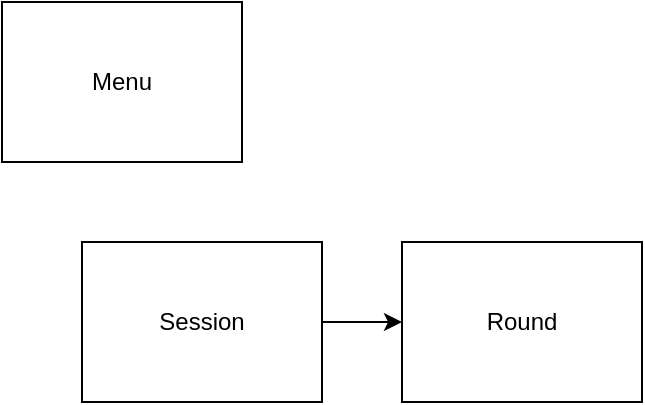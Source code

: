 <mxfile version="10.6.0" type="device"><diagram id="3zWlQwMRoMVXhTrZoTc2" name="Game Loop"><mxGraphModel dx="1394" dy="824" grid="1" gridSize="10" guides="1" tooltips="1" connect="1" arrows="1" fold="1" page="1" pageScale="1" pageWidth="1169" pageHeight="827" math="0" shadow="0"><root><mxCell id="cUaju5gq0L2pSLqwIs4p-0"/><mxCell id="cUaju5gq0L2pSLqwIs4p-1" parent="cUaju5gq0L2pSLqwIs4p-0"/><mxCell id="cUaju5gq0L2pSLqwIs4p-2" value="Menu" style="rounded=0;whiteSpace=wrap;html=1;" vertex="1" parent="cUaju5gq0L2pSLqwIs4p-1"><mxGeometry x="120" y="240" width="120" height="80" as="geometry"/></mxCell><mxCell id="cUaju5gq0L2pSLqwIs4p-6" value="" style="edgeStyle=orthogonalEdgeStyle;rounded=0;orthogonalLoop=1;jettySize=auto;html=1;" edge="1" parent="cUaju5gq0L2pSLqwIs4p-1" source="cUaju5gq0L2pSLqwIs4p-3" target="cUaju5gq0L2pSLqwIs4p-4"><mxGeometry relative="1" as="geometry"/></mxCell><mxCell id="cUaju5gq0L2pSLqwIs4p-3" value="Session" style="rounded=0;whiteSpace=wrap;html=1;" vertex="1" parent="cUaju5gq0L2pSLqwIs4p-1"><mxGeometry x="160" y="360" width="120" height="80" as="geometry"/></mxCell><mxCell id="cUaju5gq0L2pSLqwIs4p-4" value="Round" style="rounded=0;whiteSpace=wrap;html=1;" vertex="1" parent="cUaju5gq0L2pSLqwIs4p-1"><mxGeometry x="320" y="360" width="120" height="80" as="geometry"/></mxCell></root></mxGraphModel></diagram><diagram id="opCPik7V0zckVy6m0KEo" name="Code"><mxGraphModel dx="1794" dy="824" grid="1" gridSize="10" guides="0" tooltips="1" connect="1" arrows="1" fold="1" page="0" pageScale="1" pageWidth="1169" pageHeight="827" math="0" shadow="0"><root><mxCell id="0"/><mxCell id="1" parent="0"/><mxCell id="ZW4N2jzBypmSTRi-ONtt-6" style="edgeStyle=orthogonalEdgeStyle;rounded=0;orthogonalLoop=1;jettySize=auto;html=1;fontFamily=Lucida Console;endArrow=block;endFill=0;" parent="1" source="RcfZqg3NRaAu6M5S3sYr-3" target="ZW4N2jzBypmSTRi-ONtt-1" edge="1"><mxGeometry relative="1" as="geometry"/></mxCell><mxCell id="RcfZqg3NRaAu6M5S3sYr-3" value="ICharacter" style="swimlane;fontStyle=1;align=center;verticalAlign=top;childLayout=stackLayout;horizontal=1;startSize=26;horizontalStack=0;resizeParent=1;resizeParentMax=0;resizeLast=0;collapsible=1;marginBottom=0;fontFamily=Lucida Console;" parent="1" vertex="1"><mxGeometry x="440" y="320" width="320" height="104" as="geometry"/></mxCell><mxCell id="RcfZqg3NRaAu6M5S3sYr-8" value="void Initialize(IInputChannel input)" style="text;strokeColor=none;fillColor=none;align=left;verticalAlign=top;spacingLeft=4;spacingRight=4;overflow=hidden;rotatable=0;points=[[0,0.5],[1,0.5]];portConstraint=eastwest;fontFamily=Lucida Console;" parent="RcfZqg3NRaAu6M5S3sYr-3" vertex="1"><mxGeometry y="26" width="320" height="26" as="geometry"/></mxCell><mxCell id="RcfZqg3NRaAu6M5S3sYr-7" value="void ManagedUpdate()" style="text;strokeColor=none;fillColor=none;align=left;verticalAlign=top;spacingLeft=4;spacingRight=4;overflow=hidden;rotatable=0;points=[[0,0.5],[1,0.5]];portConstraint=eastwest;fontFamily=Lucida Console;" parent="RcfZqg3NRaAu6M5S3sYr-3" vertex="1"><mxGeometry y="52" width="320" height="26" as="geometry"/></mxCell><mxCell id="RcfZqg3NRaAu6M5S3sYr-9" value="void Cleanup()" style="text;strokeColor=none;fillColor=none;align=left;verticalAlign=top;spacingLeft=4;spacingRight=4;overflow=hidden;rotatable=0;points=[[0,0.5],[1,0.5]];portConstraint=eastwest;fontFamily=Lucida Console;" parent="RcfZqg3NRaAu6M5S3sYr-3" vertex="1"><mxGeometry y="78" width="320" height="26" as="geometry"/></mxCell><mxCell id="RcfZqg3NRaAu6M5S3sYr-13" style="edgeStyle=orthogonalEdgeStyle;rounded=0;orthogonalLoop=1;jettySize=auto;html=1;endArrow=block;endFill=0;fontFamily=Lucida Console;" parent="1" source="RcfZqg3NRaAu6M5S3sYr-10" target="RcfZqg3NRaAu6M5S3sYr-3" edge="1"><mxGeometry relative="1" as="geometry"/></mxCell><mxCell id="RcfZqg3NRaAu6M5S3sYr-10" value="Character" style="swimlane;fontStyle=1;align=center;verticalAlign=top;childLayout=stackLayout;horizontal=1;startSize=26;horizontalStack=0;resizeParent=1;resizeParentMax=0;resizeLast=0;collapsible=1;marginBottom=0;fontFamily=Lucida Console;" parent="1" vertex="1"><mxGeometry x="440" y="520" width="320" height="52" as="geometry"/></mxCell><mxCell id="RcfZqg3NRaAu6M5S3sYr-12" value="void Move(Vector3 delta)" style="text;strokeColor=none;fillColor=none;align=left;verticalAlign=top;spacingLeft=4;spacingRight=4;overflow=hidden;rotatable=0;points=[[0,0.5],[1,0.5]];portConstraint=eastwest;fontFamily=Lucida Console;" parent="RcfZqg3NRaAu6M5S3sYr-10" vertex="1"><mxGeometry y="26" width="320" height="26" as="geometry"/></mxCell><mxCell id="RcfZqg3NRaAu6M5S3sYr-16" value="IInputChannel" style="swimlane;fontStyle=1;align=center;verticalAlign=top;childLayout=stackLayout;horizontal=1;startSize=26;horizontalStack=0;resizeParent=1;resizeParentMax=0;resizeLast=0;collapsible=1;marginBottom=0;fontFamily=Lucida Console;" parent="1" vertex="1"><mxGeometry x="40" y="160" width="320" height="52" as="geometry"/></mxCell><mxCell id="RcfZqg3NRaAu6M5S3sYr-20" value="InputChange GetInputChange(int tick)" style="text;strokeColor=none;fillColor=none;align=left;verticalAlign=top;spacingLeft=4;spacingRight=4;overflow=hidden;rotatable=0;points=[[0,0.5],[1,0.5]];portConstraint=eastwest;fontFamily=Lucida Console;" parent="RcfZqg3NRaAu6M5S3sYr-16" vertex="1"><mxGeometry y="26" width="320" height="26" as="geometry"/></mxCell><mxCell id="RcfZqg3NRaAu6M5S3sYr-19" value="InputChange" style="swimlane;fontStyle=1;align=center;verticalAlign=top;childLayout=stackLayout;horizontal=1;startSize=26;horizontalStack=0;resizeParent=1;resizeParentMax=0;resizeLast=0;collapsible=1;marginBottom=0;fontFamily=Lucida Console;" parent="1" vertex="1"><mxGeometry x="-320" y="160" width="280" height="78" as="geometry"/></mxCell><mxCell id="RcfZqg3NRaAu6M5S3sYr-21" value="Dictionary&lt;InputAxis, float&gt; Axes;" style="text;strokeColor=none;fillColor=none;align=left;verticalAlign=top;spacingLeft=4;spacingRight=4;overflow=hidden;rotatable=0;points=[[0,0.5],[1,0.5]];portConstraint=eastwest;fontFamily=Lucida Console;" parent="RcfZqg3NRaAu6M5S3sYr-19" vertex="1"><mxGeometry y="26" width="280" height="26" as="geometry"/></mxCell><mxCell id="RcfZqg3NRaAu6M5S3sYr-29" value="Dictionary&lt;InputAction, bool&gt; Actions;" style="text;strokeColor=none;fillColor=none;align=left;verticalAlign=top;spacingLeft=4;spacingRight=4;overflow=hidden;rotatable=0;points=[[0,0.5],[1,0.5]];portConstraint=eastwest;fontFamily=Lucida Console;" parent="RcfZqg3NRaAu6M5S3sYr-19" vertex="1"><mxGeometry y="52" width="280" height="26" as="geometry"/></mxCell><mxCell id="RcfZqg3NRaAu6M5S3sYr-22" value="InputAxis" style="swimlane;fontStyle=1;align=center;verticalAlign=top;childLayout=stackLayout;horizontal=1;startSize=26;horizontalStack=0;resizeParent=1;resizeParentMax=0;resizeLast=0;collapsible=1;marginBottom=0;fontFamily=Lucida Console;" parent="1" vertex="1"><mxGeometry x="-160" y="280" width="160" height="78" as="geometry"/></mxCell><mxCell id="RcfZqg3NRaAu6M5S3sYr-23" value="Horizontal" style="text;strokeColor=none;fillColor=none;align=left;verticalAlign=top;spacingLeft=4;spacingRight=4;overflow=hidden;rotatable=0;points=[[0,0.5],[1,0.5]];portConstraint=eastwest;fontFamily=Lucida Console;" parent="RcfZqg3NRaAu6M5S3sYr-22" vertex="1"><mxGeometry y="26" width="160" height="26" as="geometry"/></mxCell><mxCell id="RcfZqg3NRaAu6M5S3sYr-25" value="Vertical" style="text;strokeColor=none;fillColor=none;align=left;verticalAlign=top;spacingLeft=4;spacingRight=4;overflow=hidden;rotatable=0;points=[[0,0.5],[1,0.5]];portConstraint=eastwest;fontFamily=Lucida Console;" parent="RcfZqg3NRaAu6M5S3sYr-22" vertex="1"><mxGeometry y="52" width="160" height="26" as="geometry"/></mxCell><mxCell id="RcfZqg3NRaAu6M5S3sYr-26" value="InputAction" style="swimlane;fontStyle=1;align=center;verticalAlign=top;childLayout=stackLayout;horizontal=1;startSize=26;horizontalStack=0;resizeParent=1;resizeParentMax=0;resizeLast=0;collapsible=1;marginBottom=0;fontFamily=Lucida Console;" parent="1" vertex="1"><mxGeometry x="-360" y="280" width="160" height="78" as="geometry"/></mxCell><mxCell id="RcfZqg3NRaAu6M5S3sYr-27" value="Jump" style="text;strokeColor=none;fillColor=none;align=left;verticalAlign=top;spacingLeft=4;spacingRight=4;overflow=hidden;rotatable=0;points=[[0,0.5],[1,0.5]];portConstraint=eastwest;fontFamily=Lucida Console;" parent="RcfZqg3NRaAu6M5S3sYr-26" vertex="1"><mxGeometry y="26" width="160" height="26" as="geometry"/></mxCell><mxCell id="RcfZqg3NRaAu6M5S3sYr-28" value="Fire" style="text;strokeColor=none;fillColor=none;align=left;verticalAlign=top;spacingLeft=4;spacingRight=4;overflow=hidden;rotatable=0;points=[[0,0.5],[1,0.5]];portConstraint=eastwest;fontFamily=Lucida Console;" parent="RcfZqg3NRaAu6M5S3sYr-26" vertex="1"><mxGeometry y="52" width="160" height="26" as="geometry"/></mxCell><mxCell id="ZW4N2jzBypmSTRi-ONtt-1" value="IEntity" style="swimlane;fontStyle=1;align=center;verticalAlign=top;childLayout=stackLayout;horizontal=1;startSize=26;horizontalStack=0;resizeParent=1;resizeParentMax=0;resizeLast=0;collapsible=1;marginBottom=0;fontFamily=Lucida Console;" parent="1" vertex="1"><mxGeometry x="440" y="160" width="320" height="78" as="geometry"/></mxCell><mxCell id="ZW4N2jzBypmSTRi-ONtt-11" value="void Reset()" style="text;strokeColor=none;fillColor=none;align=left;verticalAlign=top;spacingLeft=4;spacingRight=4;overflow=hidden;rotatable=0;points=[[0,0.5],[1,0.5]];portConstraint=eastwest;fontFamily=Lucida Console;" parent="ZW4N2jzBypmSTRi-ONtt-1" vertex="1"><mxGeometry y="26" width="320" height="26" as="geometry"/></mxCell><mxCell id="ZW4N2jzBypmSTRi-ONtt-10" value="void Tick()" style="text;strokeColor=none;fillColor=none;align=left;verticalAlign=top;spacingLeft=4;spacingRight=4;overflow=hidden;rotatable=0;points=[[0,0.5],[1,0.5]];portConstraint=eastwest;fontFamily=Lucida Console;" parent="ZW4N2jzBypmSTRi-ONtt-1" vertex="1"><mxGeometry y="52" width="320" height="26" as="geometry"/></mxCell><mxCell id="ZW4N2jzBypmSTRi-ONtt-9" style="edgeStyle=orthogonalEdgeStyle;rounded=0;orthogonalLoop=1;jettySize=auto;html=1;endArrow=block;endFill=0;fontFamily=Lucida Console;" parent="1" source="ZW4N2jzBypmSTRi-ONtt-8" target="RcfZqg3NRaAu6M5S3sYr-16" edge="1"><mxGeometry relative="1" as="geometry"/></mxCell><mxCell id="ZW4N2jzBypmSTRi-ONtt-8" value="PlayerInput" style="swimlane;fontStyle=1;align=center;verticalAlign=top;childLayout=stackLayout;horizontal=1;startSize=26;horizontalStack=0;resizeParent=1;resizeParentMax=0;resizeLast=0;collapsible=1;marginBottom=0;fontFamily=Lucida Console;" parent="1" vertex="1"><mxGeometry x="120" y="320" width="160" height="52" as="geometry"/></mxCell></root></mxGraphModel></diagram></mxfile>